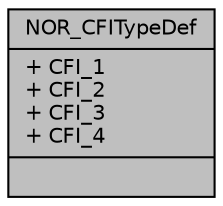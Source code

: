 digraph "NOR_CFITypeDef"
{
  edge [fontname="Helvetica",fontsize="10",labelfontname="Helvetica",labelfontsize="10"];
  node [fontname="Helvetica",fontsize="10",shape=record];
  Node1 [label="{NOR_CFITypeDef\n|+ CFI_1\l+ CFI_2\l+ CFI_3\l+ CFI_4\l|}",height=0.2,width=0.4,color="black", fillcolor="grey75", style="filled", fontcolor="black"];
}
